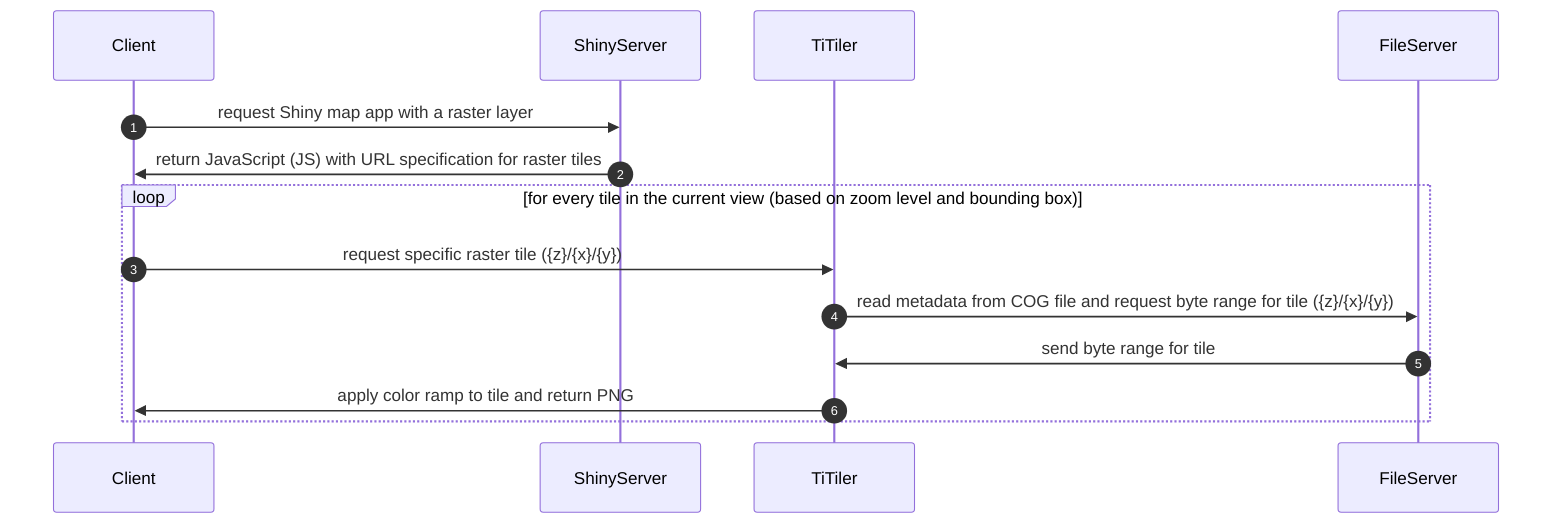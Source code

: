 sequenceDiagram
  autonumber
  Client      ->> ShinyServer: request Shiny map app with a raster layer
  ShinyServer ->> Client:      return JavaScript (JS) with URL specification for raster tiles
  loop for every tile in the current view (based on zoom level and bounding box)
    Client     ->> TiTiler:    request specific raster tile ({z}/{x}/{y})
    TiTiler    ->> FileServer: read metadata from COG file and request byte range for tile ({z}/{x}/{y})
    FileServer ->> TiTiler:    send byte range for tile
    TiTiler    ->> Client:     apply color ramp to tile and return PNG
  end
%% mmdc -i diagrams/raster.mmd --theme default --backgroundColor transparent --scale 8 -o diagrams/raster.png